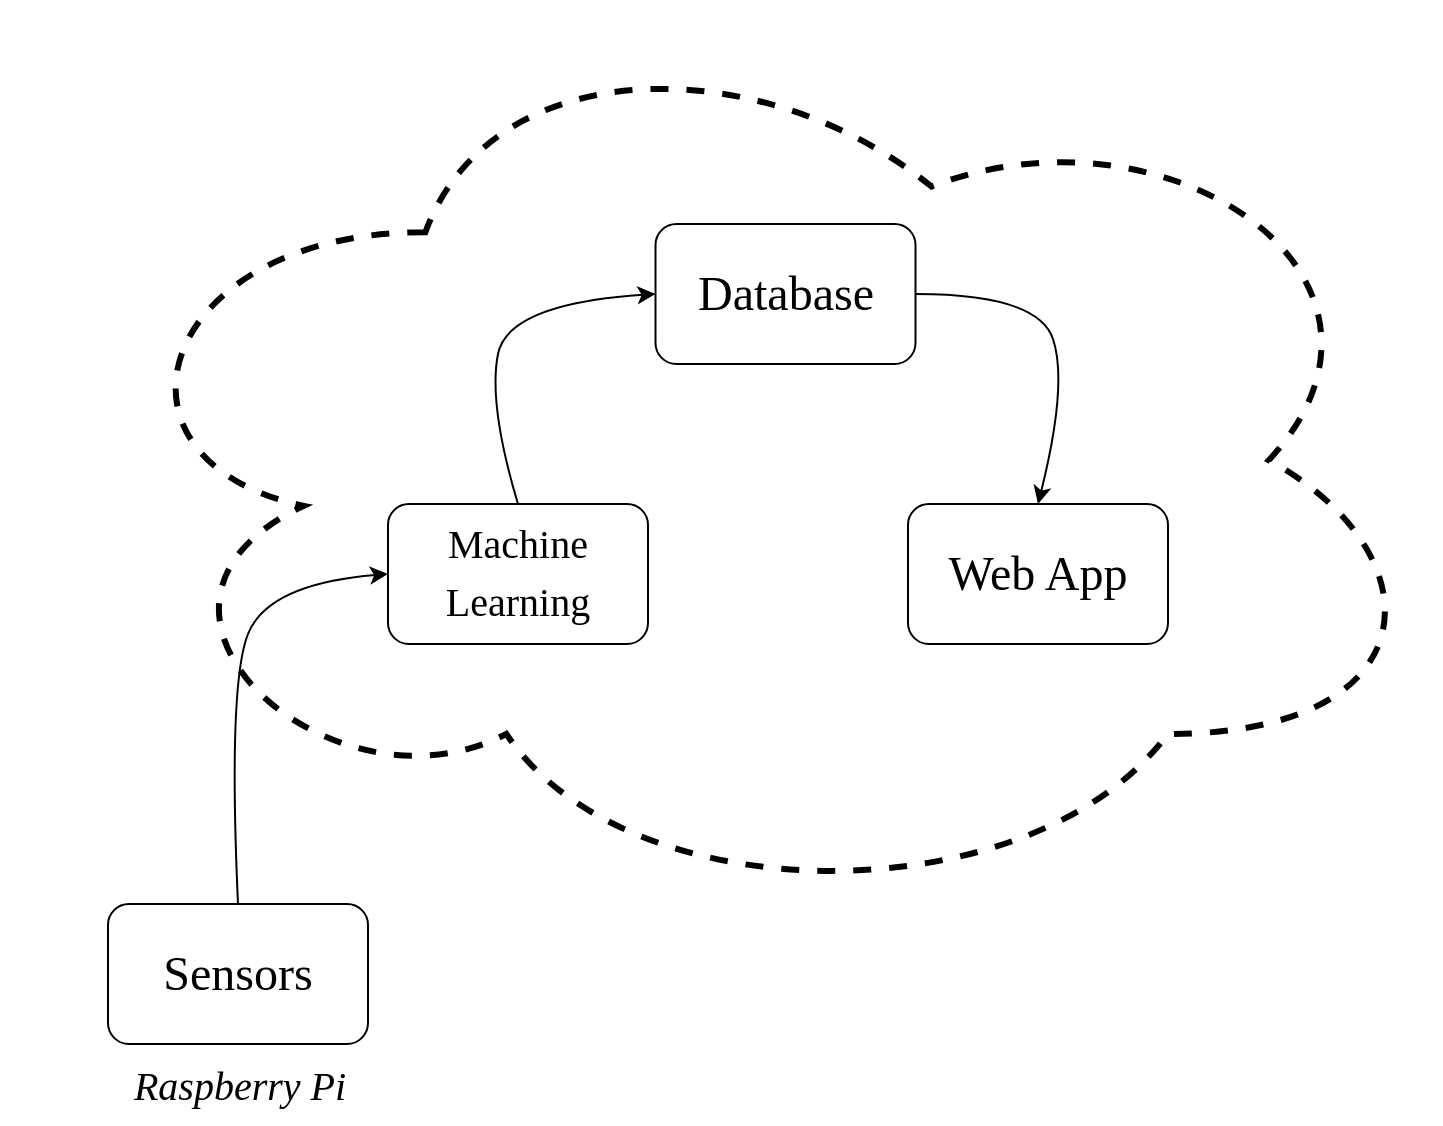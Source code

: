 <mxfile version="19.0.3" type="device"><diagram id="bJHHNIKJPWATPkZr_gPc" name="Page-1"><mxGraphModel dx="1422" dy="832" grid="1" gridSize="10" guides="1" tooltips="1" connect="1" arrows="1" fold="1" page="1" pageScale="1" pageWidth="850" pageHeight="1100" math="0" shadow="0"><root><mxCell id="0"/><mxCell id="1" parent="0"/><mxCell id="t8oQ4JAkNBcdb8BdB4z5-69" value="" style="rounded=1;whiteSpace=wrap;html=1;" vertex="1" parent="1"><mxGeometry x="210" y="1400" width="130" height="70" as="geometry"/></mxCell><mxCell id="t8oQ4JAkNBcdb8BdB4z5-70" value="Sensors" style="text;html=1;strokeColor=none;fillColor=none;align=center;verticalAlign=middle;whiteSpace=wrap;rounded=0;fontFamily=Georgia;fontSize=24;" vertex="1" parent="1"><mxGeometry x="225" y="1416.25" width="100" height="37.5" as="geometry"/></mxCell><mxCell id="t8oQ4JAkNBcdb8BdB4z5-89" value="" style="ellipse;shape=cloud;whiteSpace=wrap;html=1;dashed=1;fontFamily=Georgia;fontSize=20;strokeWidth=3;" vertex="1" parent="1"><mxGeometry x="200" y="950" width="674.75" height="456.25" as="geometry"/></mxCell><mxCell id="t8oQ4JAkNBcdb8BdB4z5-96" value="" style="rounded=1;whiteSpace=wrap;html=1;" vertex="1" parent="1"><mxGeometry x="350" y="1200" width="130" height="70" as="geometry"/></mxCell><mxCell id="t8oQ4JAkNBcdb8BdB4z5-97" value="&lt;font style=&quot;font-size: 20px;&quot;&gt;Machine Learning&lt;/font&gt;" style="text;html=1;strokeColor=none;fillColor=none;align=center;verticalAlign=middle;whiteSpace=wrap;rounded=0;fontFamily=Georgia;fontSize=24;" vertex="1" parent="1"><mxGeometry x="365" y="1216.25" width="100" height="33.75" as="geometry"/></mxCell><mxCell id="t8oQ4JAkNBcdb8BdB4z5-98" value="" style="rounded=1;whiteSpace=wrap;html=1;" vertex="1" parent="1"><mxGeometry x="483.75" y="1060" width="130" height="70" as="geometry"/></mxCell><mxCell id="t8oQ4JAkNBcdb8BdB4z5-99" value="Database" style="text;html=1;strokeColor=none;fillColor=none;align=center;verticalAlign=middle;whiteSpace=wrap;rounded=0;fontFamily=Georgia;fontSize=24;" vertex="1" parent="1"><mxGeometry x="498.75" y="1076.25" width="100" height="37.5" as="geometry"/></mxCell><mxCell id="t8oQ4JAkNBcdb8BdB4z5-100" value="" style="rounded=1;whiteSpace=wrap;html=1;" vertex="1" parent="1"><mxGeometry x="610" y="1200" width="130" height="70" as="geometry"/></mxCell><mxCell id="t8oQ4JAkNBcdb8BdB4z5-101" value="Web App" style="text;html=1;strokeColor=none;fillColor=none;align=center;verticalAlign=middle;whiteSpace=wrap;rounded=0;fontFamily=Georgia;fontSize=24;" vertex="1" parent="1"><mxGeometry x="625" y="1216.25" width="100" height="37.5" as="geometry"/></mxCell><mxCell id="t8oQ4JAkNBcdb8BdB4z5-102" value="" style="curved=1;endArrow=classic;html=1;rounded=0;fontFamily=Georgia;fontSize=20;entryX=0;entryY=0.5;entryDx=0;entryDy=0;exitX=0.5;exitY=0;exitDx=0;exitDy=0;" edge="1" parent="1" source="t8oQ4JAkNBcdb8BdB4z5-69" target="t8oQ4JAkNBcdb8BdB4z5-96"><mxGeometry width="50" height="50" relative="1" as="geometry"><mxPoint x="290" y="1290" as="sourcePoint"/><mxPoint x="340" y="1240" as="targetPoint"/><Array as="points"><mxPoint x="270" y="1290"/><mxPoint x="290" y="1240"/></Array></mxGeometry></mxCell><mxCell id="t8oQ4JAkNBcdb8BdB4z5-103" value="&lt;i&gt;&lt;font style=&quot;font-size: 20px;&quot;&gt;Raspberry Pi&lt;/font&gt;&lt;/i&gt;" style="text;html=1;strokeColor=none;fillColor=none;align=center;verticalAlign=middle;whiteSpace=wrap;rounded=0;fontFamily=Georgia;fontSize=24;" vertex="1" parent="1"><mxGeometry x="156.25" y="1470" width="240" height="40" as="geometry"/></mxCell><mxCell id="t8oQ4JAkNBcdb8BdB4z5-104" value="" style="curved=1;endArrow=classic;html=1;rounded=0;fontFamily=Georgia;fontSize=20;entryX=0;entryY=0.5;entryDx=0;entryDy=0;exitX=0.5;exitY=0;exitDx=0;exitDy=0;" edge="1" parent="1" source="t8oQ4JAkNBcdb8BdB4z5-96" target="t8oQ4JAkNBcdb8BdB4z5-98"><mxGeometry width="50" height="50" relative="1" as="geometry"><mxPoint x="415" y="1150" as="sourcePoint"/><mxPoint x="465" y="1100" as="targetPoint"/><Array as="points"><mxPoint x="400" y="1150"/><mxPoint x="410" y="1100"/></Array></mxGeometry></mxCell><mxCell id="t8oQ4JAkNBcdb8BdB4z5-105" value="" style="curved=1;endArrow=classic;html=1;rounded=0;fontFamily=Georgia;fontSize=20;exitX=1;exitY=0.5;exitDx=0;exitDy=0;entryX=0.5;entryY=0;entryDx=0;entryDy=0;" edge="1" parent="1" source="t8oQ4JAkNBcdb8BdB4z5-98" target="t8oQ4JAkNBcdb8BdB4z5-100"><mxGeometry width="50" height="50" relative="1" as="geometry"><mxPoint x="640" y="1100" as="sourcePoint"/><mxPoint x="690" y="1050" as="targetPoint"/><Array as="points"><mxPoint x="675" y="1095"/><mxPoint x="690" y="1140"/></Array></mxGeometry></mxCell></root></mxGraphModel></diagram></mxfile>